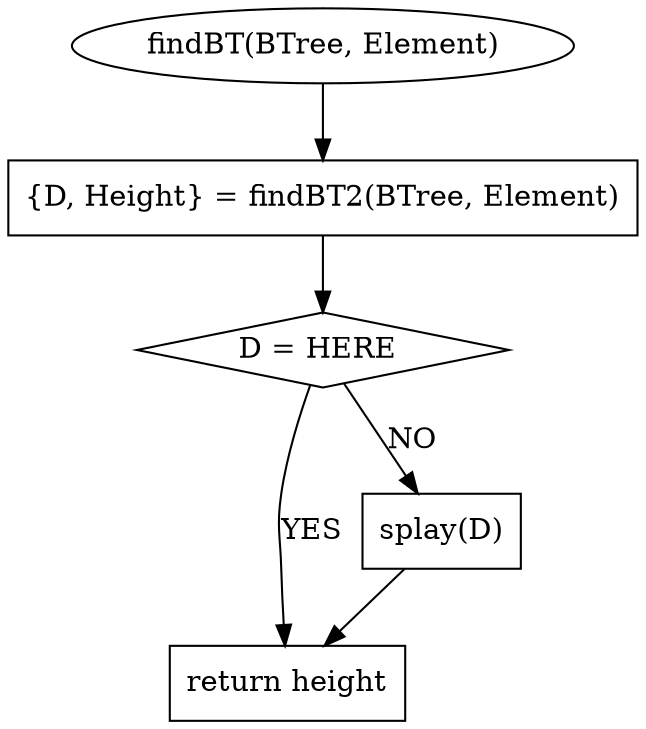 digraph G{
node [shape = box];
find [label = "findBT(BTree, Element)" shape = ellipse]
find -> find2
find2 [label = "{D, Height} = findBT2(BTree, Element)"]
find2 -> a1
a1 [label = "D = HERE " shape = diamond]
a1 -> return [label = "YES"]
a1 -> nhere[label = "NO"]

nhere [label = "splay(D)"]
nhere -> return
return [label = "return height"]
}
